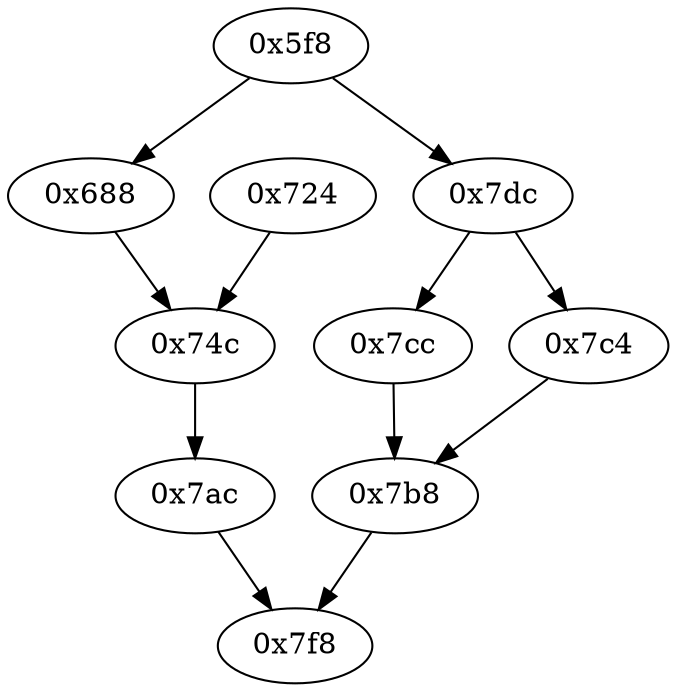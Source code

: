 strict digraph "" {
	"0x7ac"	 [opcode="[u'mov', u'mov', u'b']"];
	"0x7f8"	 [opcode="[u'mov', u'sub', u'pop']"];
	"0x7ac" -> "0x7f8";
	"0x7cc"	 [opcode="[u'ldr']"];
	"0x7b8"	 [opcode="[u'mov', u'mov', u'b']"];
	"0x7cc" -> "0x7b8";
	"0x688"	 [opcode="[u'ldr', u'ldr', u'rsb', u'mvn', u'mul', u'mvn', u'mov', u'eor', u'and', u'ldr', u'mov', u'ldr', u'cmp', u'mov', u'cmp', u'mov', \
u'mov', u'cmp', u'mov', u'mov', u'teq', u'mov', u'b']"];
	"0x74c"	 [opcode="[u'ldr', u'ldr', u'mov', u'ldr', u'ldr', u'sub', u'cmp', u'mul', u'mvn', u'mov', u'mvn', u'mov', u'orr', u'ldr', u'cmn', u'mov', \
u'teq', u'mov', u'mov', u'cmn', u'mov', u'cmp', u'mov', u'b']"];
	"0x688" -> "0x74c";
	"0x724"	 [opcode="[u'ldr', u'cmp', u'mov', u'b']"];
	"0x724" -> "0x74c";
	"0x74c" -> "0x7ac";
	"0x7b8" -> "0x7f8";
	"0x7c4"	 [opcode="[u'ldr', u'b']"];
	"0x7c4" -> "0x7b8";
	"0x7dc"	 [opcode="[u'ldm', u'bl', u'ldr', u'ldr', u'cmp', u'mov', u'b']"];
	"0x7dc" -> "0x7cc";
	"0x7dc" -> "0x7c4";
	"0x5f8"	 [opcode="[u'push', u'add', u'sub', u'mov', u'ldr', u'cmp', u'ldr', u'ldr', u'mov', u'add', u'str', u'ldr', u'ldr', u'ldr', u'ldr', u'ldr', \
u'str', u'ldr', u'add', u'str', u'b']"];
	"0x5f8" -> "0x688";
	"0x5f8" -> "0x7dc";
}
